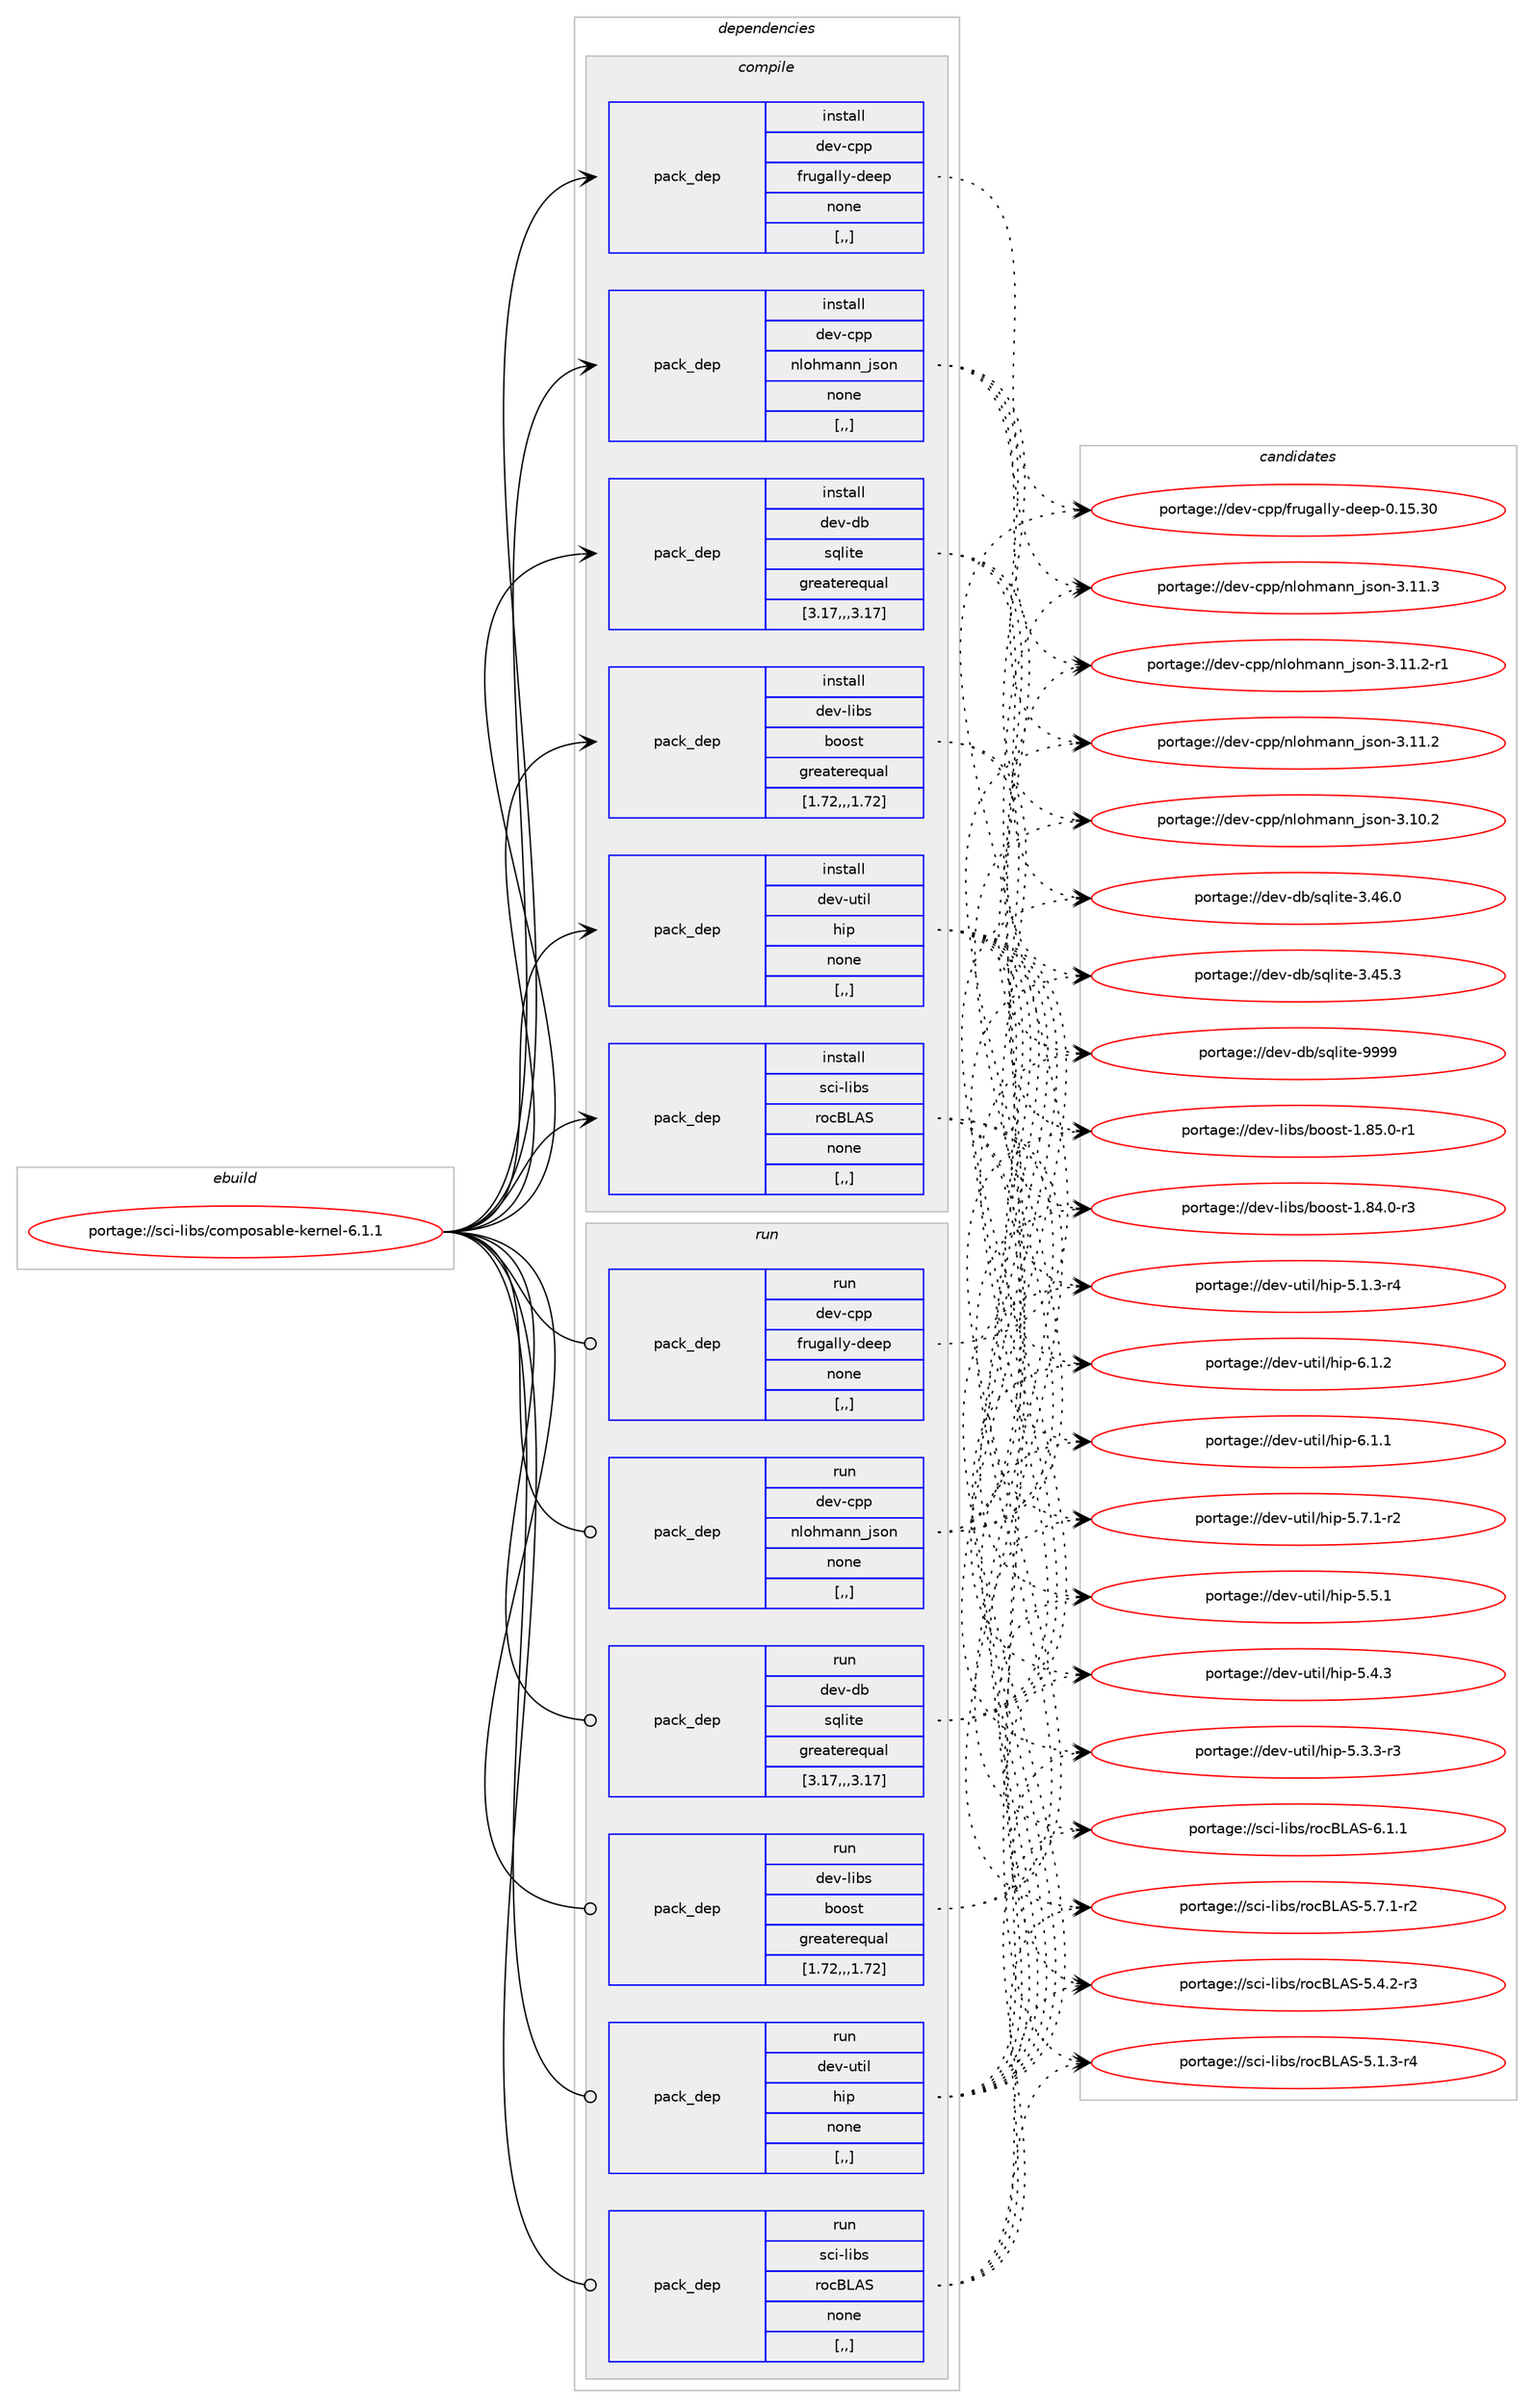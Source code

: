 digraph prolog {

# *************
# Graph options
# *************

newrank=true;
concentrate=true;
compound=true;
graph [rankdir=LR,fontname=Helvetica,fontsize=10,ranksep=1.5];#, ranksep=2.5, nodesep=0.2];
edge  [arrowhead=vee];
node  [fontname=Helvetica,fontsize=10];

# **********
# The ebuild
# **********

subgraph cluster_leftcol {
color=gray;
label=<<i>ebuild</i>>;
id [label="portage://sci-libs/composable-kernel-6.1.1", color=red, width=4, href="../sci-libs/composable-kernel-6.1.1.svg"];
}

# ****************
# The dependencies
# ****************

subgraph cluster_midcol {
color=gray;
label=<<i>dependencies</i>>;
subgraph cluster_compile {
fillcolor="#eeeeee";
style=filled;
label=<<i>compile</i>>;
subgraph pack292300 {
dependency401042 [label=<<TABLE BORDER="0" CELLBORDER="1" CELLSPACING="0" CELLPADDING="4" WIDTH="220"><TR><TD ROWSPAN="6" CELLPADDING="30">pack_dep</TD></TR><TR><TD WIDTH="110">install</TD></TR><TR><TD>dev-cpp</TD></TR><TR><TD>frugally-deep</TD></TR><TR><TD>none</TD></TR><TR><TD>[,,]</TD></TR></TABLE>>, shape=none, color=blue];
}
id:e -> dependency401042:w [weight=20,style="solid",arrowhead="vee"];
subgraph pack292301 {
dependency401043 [label=<<TABLE BORDER="0" CELLBORDER="1" CELLSPACING="0" CELLPADDING="4" WIDTH="220"><TR><TD ROWSPAN="6" CELLPADDING="30">pack_dep</TD></TR><TR><TD WIDTH="110">install</TD></TR><TR><TD>dev-cpp</TD></TR><TR><TD>nlohmann_json</TD></TR><TR><TD>none</TD></TR><TR><TD>[,,]</TD></TR></TABLE>>, shape=none, color=blue];
}
id:e -> dependency401043:w [weight=20,style="solid",arrowhead="vee"];
subgraph pack292302 {
dependency401044 [label=<<TABLE BORDER="0" CELLBORDER="1" CELLSPACING="0" CELLPADDING="4" WIDTH="220"><TR><TD ROWSPAN="6" CELLPADDING="30">pack_dep</TD></TR><TR><TD WIDTH="110">install</TD></TR><TR><TD>dev-db</TD></TR><TR><TD>sqlite</TD></TR><TR><TD>greaterequal</TD></TR><TR><TD>[3.17,,,3.17]</TD></TR></TABLE>>, shape=none, color=blue];
}
id:e -> dependency401044:w [weight=20,style="solid",arrowhead="vee"];
subgraph pack292303 {
dependency401045 [label=<<TABLE BORDER="0" CELLBORDER="1" CELLSPACING="0" CELLPADDING="4" WIDTH="220"><TR><TD ROWSPAN="6" CELLPADDING="30">pack_dep</TD></TR><TR><TD WIDTH="110">install</TD></TR><TR><TD>dev-libs</TD></TR><TR><TD>boost</TD></TR><TR><TD>greaterequal</TD></TR><TR><TD>[1.72,,,1.72]</TD></TR></TABLE>>, shape=none, color=blue];
}
id:e -> dependency401045:w [weight=20,style="solid",arrowhead="vee"];
subgraph pack292304 {
dependency401046 [label=<<TABLE BORDER="0" CELLBORDER="1" CELLSPACING="0" CELLPADDING="4" WIDTH="220"><TR><TD ROWSPAN="6" CELLPADDING="30">pack_dep</TD></TR><TR><TD WIDTH="110">install</TD></TR><TR><TD>dev-util</TD></TR><TR><TD>hip</TD></TR><TR><TD>none</TD></TR><TR><TD>[,,]</TD></TR></TABLE>>, shape=none, color=blue];
}
id:e -> dependency401046:w [weight=20,style="solid",arrowhead="vee"];
subgraph pack292305 {
dependency401047 [label=<<TABLE BORDER="0" CELLBORDER="1" CELLSPACING="0" CELLPADDING="4" WIDTH="220"><TR><TD ROWSPAN="6" CELLPADDING="30">pack_dep</TD></TR><TR><TD WIDTH="110">install</TD></TR><TR><TD>sci-libs</TD></TR><TR><TD>rocBLAS</TD></TR><TR><TD>none</TD></TR><TR><TD>[,,]</TD></TR></TABLE>>, shape=none, color=blue];
}
id:e -> dependency401047:w [weight=20,style="solid",arrowhead="vee"];
}
subgraph cluster_compileandrun {
fillcolor="#eeeeee";
style=filled;
label=<<i>compile and run</i>>;
}
subgraph cluster_run {
fillcolor="#eeeeee";
style=filled;
label=<<i>run</i>>;
subgraph pack292306 {
dependency401048 [label=<<TABLE BORDER="0" CELLBORDER="1" CELLSPACING="0" CELLPADDING="4" WIDTH="220"><TR><TD ROWSPAN="6" CELLPADDING="30">pack_dep</TD></TR><TR><TD WIDTH="110">run</TD></TR><TR><TD>dev-cpp</TD></TR><TR><TD>frugally-deep</TD></TR><TR><TD>none</TD></TR><TR><TD>[,,]</TD></TR></TABLE>>, shape=none, color=blue];
}
id:e -> dependency401048:w [weight=20,style="solid",arrowhead="odot"];
subgraph pack292307 {
dependency401049 [label=<<TABLE BORDER="0" CELLBORDER="1" CELLSPACING="0" CELLPADDING="4" WIDTH="220"><TR><TD ROWSPAN="6" CELLPADDING="30">pack_dep</TD></TR><TR><TD WIDTH="110">run</TD></TR><TR><TD>dev-cpp</TD></TR><TR><TD>nlohmann_json</TD></TR><TR><TD>none</TD></TR><TR><TD>[,,]</TD></TR></TABLE>>, shape=none, color=blue];
}
id:e -> dependency401049:w [weight=20,style="solid",arrowhead="odot"];
subgraph pack292308 {
dependency401050 [label=<<TABLE BORDER="0" CELLBORDER="1" CELLSPACING="0" CELLPADDING="4" WIDTH="220"><TR><TD ROWSPAN="6" CELLPADDING="30">pack_dep</TD></TR><TR><TD WIDTH="110">run</TD></TR><TR><TD>dev-db</TD></TR><TR><TD>sqlite</TD></TR><TR><TD>greaterequal</TD></TR><TR><TD>[3.17,,,3.17]</TD></TR></TABLE>>, shape=none, color=blue];
}
id:e -> dependency401050:w [weight=20,style="solid",arrowhead="odot"];
subgraph pack292309 {
dependency401051 [label=<<TABLE BORDER="0" CELLBORDER="1" CELLSPACING="0" CELLPADDING="4" WIDTH="220"><TR><TD ROWSPAN="6" CELLPADDING="30">pack_dep</TD></TR><TR><TD WIDTH="110">run</TD></TR><TR><TD>dev-libs</TD></TR><TR><TD>boost</TD></TR><TR><TD>greaterequal</TD></TR><TR><TD>[1.72,,,1.72]</TD></TR></TABLE>>, shape=none, color=blue];
}
id:e -> dependency401051:w [weight=20,style="solid",arrowhead="odot"];
subgraph pack292310 {
dependency401052 [label=<<TABLE BORDER="0" CELLBORDER="1" CELLSPACING="0" CELLPADDING="4" WIDTH="220"><TR><TD ROWSPAN="6" CELLPADDING="30">pack_dep</TD></TR><TR><TD WIDTH="110">run</TD></TR><TR><TD>dev-util</TD></TR><TR><TD>hip</TD></TR><TR><TD>none</TD></TR><TR><TD>[,,]</TD></TR></TABLE>>, shape=none, color=blue];
}
id:e -> dependency401052:w [weight=20,style="solid",arrowhead="odot"];
subgraph pack292311 {
dependency401053 [label=<<TABLE BORDER="0" CELLBORDER="1" CELLSPACING="0" CELLPADDING="4" WIDTH="220"><TR><TD ROWSPAN="6" CELLPADDING="30">pack_dep</TD></TR><TR><TD WIDTH="110">run</TD></TR><TR><TD>sci-libs</TD></TR><TR><TD>rocBLAS</TD></TR><TR><TD>none</TD></TR><TR><TD>[,,]</TD></TR></TABLE>>, shape=none, color=blue];
}
id:e -> dependency401053:w [weight=20,style="solid",arrowhead="odot"];
}
}

# **************
# The candidates
# **************

subgraph cluster_choices {
rank=same;
color=gray;
label=<<i>candidates</i>>;

subgraph choice292300 {
color=black;
nodesep=1;
choice10010111845991121124710211411710397108108121451001011011124548464953465148 [label="portage://dev-cpp/frugally-deep-0.15.30", color=red, width=4,href="../dev-cpp/frugally-deep-0.15.30.svg"];
dependency401042:e -> choice10010111845991121124710211411710397108108121451001011011124548464953465148:w [style=dotted,weight="100"];
}
subgraph choice292301 {
color=black;
nodesep=1;
choice100101118459911211247110108111104109971101109510611511111045514649494651 [label="portage://dev-cpp/nlohmann_json-3.11.3", color=red, width=4,href="../dev-cpp/nlohmann_json-3.11.3.svg"];
choice1001011184599112112471101081111041099711011095106115111110455146494946504511449 [label="portage://dev-cpp/nlohmann_json-3.11.2-r1", color=red, width=4,href="../dev-cpp/nlohmann_json-3.11.2-r1.svg"];
choice100101118459911211247110108111104109971101109510611511111045514649494650 [label="portage://dev-cpp/nlohmann_json-3.11.2", color=red, width=4,href="../dev-cpp/nlohmann_json-3.11.2.svg"];
choice100101118459911211247110108111104109971101109510611511111045514649484650 [label="portage://dev-cpp/nlohmann_json-3.10.2", color=red, width=4,href="../dev-cpp/nlohmann_json-3.10.2.svg"];
dependency401043:e -> choice100101118459911211247110108111104109971101109510611511111045514649494651:w [style=dotted,weight="100"];
dependency401043:e -> choice1001011184599112112471101081111041099711011095106115111110455146494946504511449:w [style=dotted,weight="100"];
dependency401043:e -> choice100101118459911211247110108111104109971101109510611511111045514649494650:w [style=dotted,weight="100"];
dependency401043:e -> choice100101118459911211247110108111104109971101109510611511111045514649484650:w [style=dotted,weight="100"];
}
subgraph choice292302 {
color=black;
nodesep=1;
choice1001011184510098471151131081051161014557575757 [label="portage://dev-db/sqlite-9999", color=red, width=4,href="../dev-db/sqlite-9999.svg"];
choice10010111845100984711511310810511610145514652544648 [label="portage://dev-db/sqlite-3.46.0", color=red, width=4,href="../dev-db/sqlite-3.46.0.svg"];
choice10010111845100984711511310810511610145514652534651 [label="portage://dev-db/sqlite-3.45.3", color=red, width=4,href="../dev-db/sqlite-3.45.3.svg"];
dependency401044:e -> choice1001011184510098471151131081051161014557575757:w [style=dotted,weight="100"];
dependency401044:e -> choice10010111845100984711511310810511610145514652544648:w [style=dotted,weight="100"];
dependency401044:e -> choice10010111845100984711511310810511610145514652534651:w [style=dotted,weight="100"];
}
subgraph choice292303 {
color=black;
nodesep=1;
choice10010111845108105981154798111111115116454946565346484511449 [label="portage://dev-libs/boost-1.85.0-r1", color=red, width=4,href="../dev-libs/boost-1.85.0-r1.svg"];
choice10010111845108105981154798111111115116454946565246484511451 [label="portage://dev-libs/boost-1.84.0-r3", color=red, width=4,href="../dev-libs/boost-1.84.0-r3.svg"];
dependency401045:e -> choice10010111845108105981154798111111115116454946565346484511449:w [style=dotted,weight="100"];
dependency401045:e -> choice10010111845108105981154798111111115116454946565246484511451:w [style=dotted,weight="100"];
}
subgraph choice292304 {
color=black;
nodesep=1;
choice1001011184511711610510847104105112455446494650 [label="portage://dev-util/hip-6.1.2", color=red, width=4,href="../dev-util/hip-6.1.2.svg"];
choice1001011184511711610510847104105112455446494649 [label="portage://dev-util/hip-6.1.1", color=red, width=4,href="../dev-util/hip-6.1.1.svg"];
choice10010111845117116105108471041051124553465546494511450 [label="portage://dev-util/hip-5.7.1-r2", color=red, width=4,href="../dev-util/hip-5.7.1-r2.svg"];
choice1001011184511711610510847104105112455346534649 [label="portage://dev-util/hip-5.5.1", color=red, width=4,href="../dev-util/hip-5.5.1.svg"];
choice1001011184511711610510847104105112455346524651 [label="portage://dev-util/hip-5.4.3", color=red, width=4,href="../dev-util/hip-5.4.3.svg"];
choice10010111845117116105108471041051124553465146514511451 [label="portage://dev-util/hip-5.3.3-r3", color=red, width=4,href="../dev-util/hip-5.3.3-r3.svg"];
choice10010111845117116105108471041051124553464946514511452 [label="portage://dev-util/hip-5.1.3-r4", color=red, width=4,href="../dev-util/hip-5.1.3-r4.svg"];
dependency401046:e -> choice1001011184511711610510847104105112455446494650:w [style=dotted,weight="100"];
dependency401046:e -> choice1001011184511711610510847104105112455446494649:w [style=dotted,weight="100"];
dependency401046:e -> choice10010111845117116105108471041051124553465546494511450:w [style=dotted,weight="100"];
dependency401046:e -> choice1001011184511711610510847104105112455346534649:w [style=dotted,weight="100"];
dependency401046:e -> choice1001011184511711610510847104105112455346524651:w [style=dotted,weight="100"];
dependency401046:e -> choice10010111845117116105108471041051124553465146514511451:w [style=dotted,weight="100"];
dependency401046:e -> choice10010111845117116105108471041051124553464946514511452:w [style=dotted,weight="100"];
}
subgraph choice292305 {
color=black;
nodesep=1;
choice115991054510810598115471141119966766583455446494649 [label="portage://sci-libs/rocBLAS-6.1.1", color=red, width=4,href="../sci-libs/rocBLAS-6.1.1.svg"];
choice1159910545108105981154711411199667665834553465546494511450 [label="portage://sci-libs/rocBLAS-5.7.1-r2", color=red, width=4,href="../sci-libs/rocBLAS-5.7.1-r2.svg"];
choice1159910545108105981154711411199667665834553465246504511451 [label="portage://sci-libs/rocBLAS-5.4.2-r3", color=red, width=4,href="../sci-libs/rocBLAS-5.4.2-r3.svg"];
choice1159910545108105981154711411199667665834553464946514511452 [label="portage://sci-libs/rocBLAS-5.1.3-r4", color=red, width=4,href="../sci-libs/rocBLAS-5.1.3-r4.svg"];
dependency401047:e -> choice115991054510810598115471141119966766583455446494649:w [style=dotted,weight="100"];
dependency401047:e -> choice1159910545108105981154711411199667665834553465546494511450:w [style=dotted,weight="100"];
dependency401047:e -> choice1159910545108105981154711411199667665834553465246504511451:w [style=dotted,weight="100"];
dependency401047:e -> choice1159910545108105981154711411199667665834553464946514511452:w [style=dotted,weight="100"];
}
subgraph choice292306 {
color=black;
nodesep=1;
choice10010111845991121124710211411710397108108121451001011011124548464953465148 [label="portage://dev-cpp/frugally-deep-0.15.30", color=red, width=4,href="../dev-cpp/frugally-deep-0.15.30.svg"];
dependency401048:e -> choice10010111845991121124710211411710397108108121451001011011124548464953465148:w [style=dotted,weight="100"];
}
subgraph choice292307 {
color=black;
nodesep=1;
choice100101118459911211247110108111104109971101109510611511111045514649494651 [label="portage://dev-cpp/nlohmann_json-3.11.3", color=red, width=4,href="../dev-cpp/nlohmann_json-3.11.3.svg"];
choice1001011184599112112471101081111041099711011095106115111110455146494946504511449 [label="portage://dev-cpp/nlohmann_json-3.11.2-r1", color=red, width=4,href="../dev-cpp/nlohmann_json-3.11.2-r1.svg"];
choice100101118459911211247110108111104109971101109510611511111045514649494650 [label="portage://dev-cpp/nlohmann_json-3.11.2", color=red, width=4,href="../dev-cpp/nlohmann_json-3.11.2.svg"];
choice100101118459911211247110108111104109971101109510611511111045514649484650 [label="portage://dev-cpp/nlohmann_json-3.10.2", color=red, width=4,href="../dev-cpp/nlohmann_json-3.10.2.svg"];
dependency401049:e -> choice100101118459911211247110108111104109971101109510611511111045514649494651:w [style=dotted,weight="100"];
dependency401049:e -> choice1001011184599112112471101081111041099711011095106115111110455146494946504511449:w [style=dotted,weight="100"];
dependency401049:e -> choice100101118459911211247110108111104109971101109510611511111045514649494650:w [style=dotted,weight="100"];
dependency401049:e -> choice100101118459911211247110108111104109971101109510611511111045514649484650:w [style=dotted,weight="100"];
}
subgraph choice292308 {
color=black;
nodesep=1;
choice1001011184510098471151131081051161014557575757 [label="portage://dev-db/sqlite-9999", color=red, width=4,href="../dev-db/sqlite-9999.svg"];
choice10010111845100984711511310810511610145514652544648 [label="portage://dev-db/sqlite-3.46.0", color=red, width=4,href="../dev-db/sqlite-3.46.0.svg"];
choice10010111845100984711511310810511610145514652534651 [label="portage://dev-db/sqlite-3.45.3", color=red, width=4,href="../dev-db/sqlite-3.45.3.svg"];
dependency401050:e -> choice1001011184510098471151131081051161014557575757:w [style=dotted,weight="100"];
dependency401050:e -> choice10010111845100984711511310810511610145514652544648:w [style=dotted,weight="100"];
dependency401050:e -> choice10010111845100984711511310810511610145514652534651:w [style=dotted,weight="100"];
}
subgraph choice292309 {
color=black;
nodesep=1;
choice10010111845108105981154798111111115116454946565346484511449 [label="portage://dev-libs/boost-1.85.0-r1", color=red, width=4,href="../dev-libs/boost-1.85.0-r1.svg"];
choice10010111845108105981154798111111115116454946565246484511451 [label="portage://dev-libs/boost-1.84.0-r3", color=red, width=4,href="../dev-libs/boost-1.84.0-r3.svg"];
dependency401051:e -> choice10010111845108105981154798111111115116454946565346484511449:w [style=dotted,weight="100"];
dependency401051:e -> choice10010111845108105981154798111111115116454946565246484511451:w [style=dotted,weight="100"];
}
subgraph choice292310 {
color=black;
nodesep=1;
choice1001011184511711610510847104105112455446494650 [label="portage://dev-util/hip-6.1.2", color=red, width=4,href="../dev-util/hip-6.1.2.svg"];
choice1001011184511711610510847104105112455446494649 [label="portage://dev-util/hip-6.1.1", color=red, width=4,href="../dev-util/hip-6.1.1.svg"];
choice10010111845117116105108471041051124553465546494511450 [label="portage://dev-util/hip-5.7.1-r2", color=red, width=4,href="../dev-util/hip-5.7.1-r2.svg"];
choice1001011184511711610510847104105112455346534649 [label="portage://dev-util/hip-5.5.1", color=red, width=4,href="../dev-util/hip-5.5.1.svg"];
choice1001011184511711610510847104105112455346524651 [label="portage://dev-util/hip-5.4.3", color=red, width=4,href="../dev-util/hip-5.4.3.svg"];
choice10010111845117116105108471041051124553465146514511451 [label="portage://dev-util/hip-5.3.3-r3", color=red, width=4,href="../dev-util/hip-5.3.3-r3.svg"];
choice10010111845117116105108471041051124553464946514511452 [label="portage://dev-util/hip-5.1.3-r4", color=red, width=4,href="../dev-util/hip-5.1.3-r4.svg"];
dependency401052:e -> choice1001011184511711610510847104105112455446494650:w [style=dotted,weight="100"];
dependency401052:e -> choice1001011184511711610510847104105112455446494649:w [style=dotted,weight="100"];
dependency401052:e -> choice10010111845117116105108471041051124553465546494511450:w [style=dotted,weight="100"];
dependency401052:e -> choice1001011184511711610510847104105112455346534649:w [style=dotted,weight="100"];
dependency401052:e -> choice1001011184511711610510847104105112455346524651:w [style=dotted,weight="100"];
dependency401052:e -> choice10010111845117116105108471041051124553465146514511451:w [style=dotted,weight="100"];
dependency401052:e -> choice10010111845117116105108471041051124553464946514511452:w [style=dotted,weight="100"];
}
subgraph choice292311 {
color=black;
nodesep=1;
choice115991054510810598115471141119966766583455446494649 [label="portage://sci-libs/rocBLAS-6.1.1", color=red, width=4,href="../sci-libs/rocBLAS-6.1.1.svg"];
choice1159910545108105981154711411199667665834553465546494511450 [label="portage://sci-libs/rocBLAS-5.7.1-r2", color=red, width=4,href="../sci-libs/rocBLAS-5.7.1-r2.svg"];
choice1159910545108105981154711411199667665834553465246504511451 [label="portage://sci-libs/rocBLAS-5.4.2-r3", color=red, width=4,href="../sci-libs/rocBLAS-5.4.2-r3.svg"];
choice1159910545108105981154711411199667665834553464946514511452 [label="portage://sci-libs/rocBLAS-5.1.3-r4", color=red, width=4,href="../sci-libs/rocBLAS-5.1.3-r4.svg"];
dependency401053:e -> choice115991054510810598115471141119966766583455446494649:w [style=dotted,weight="100"];
dependency401053:e -> choice1159910545108105981154711411199667665834553465546494511450:w [style=dotted,weight="100"];
dependency401053:e -> choice1159910545108105981154711411199667665834553465246504511451:w [style=dotted,weight="100"];
dependency401053:e -> choice1159910545108105981154711411199667665834553464946514511452:w [style=dotted,weight="100"];
}
}

}

